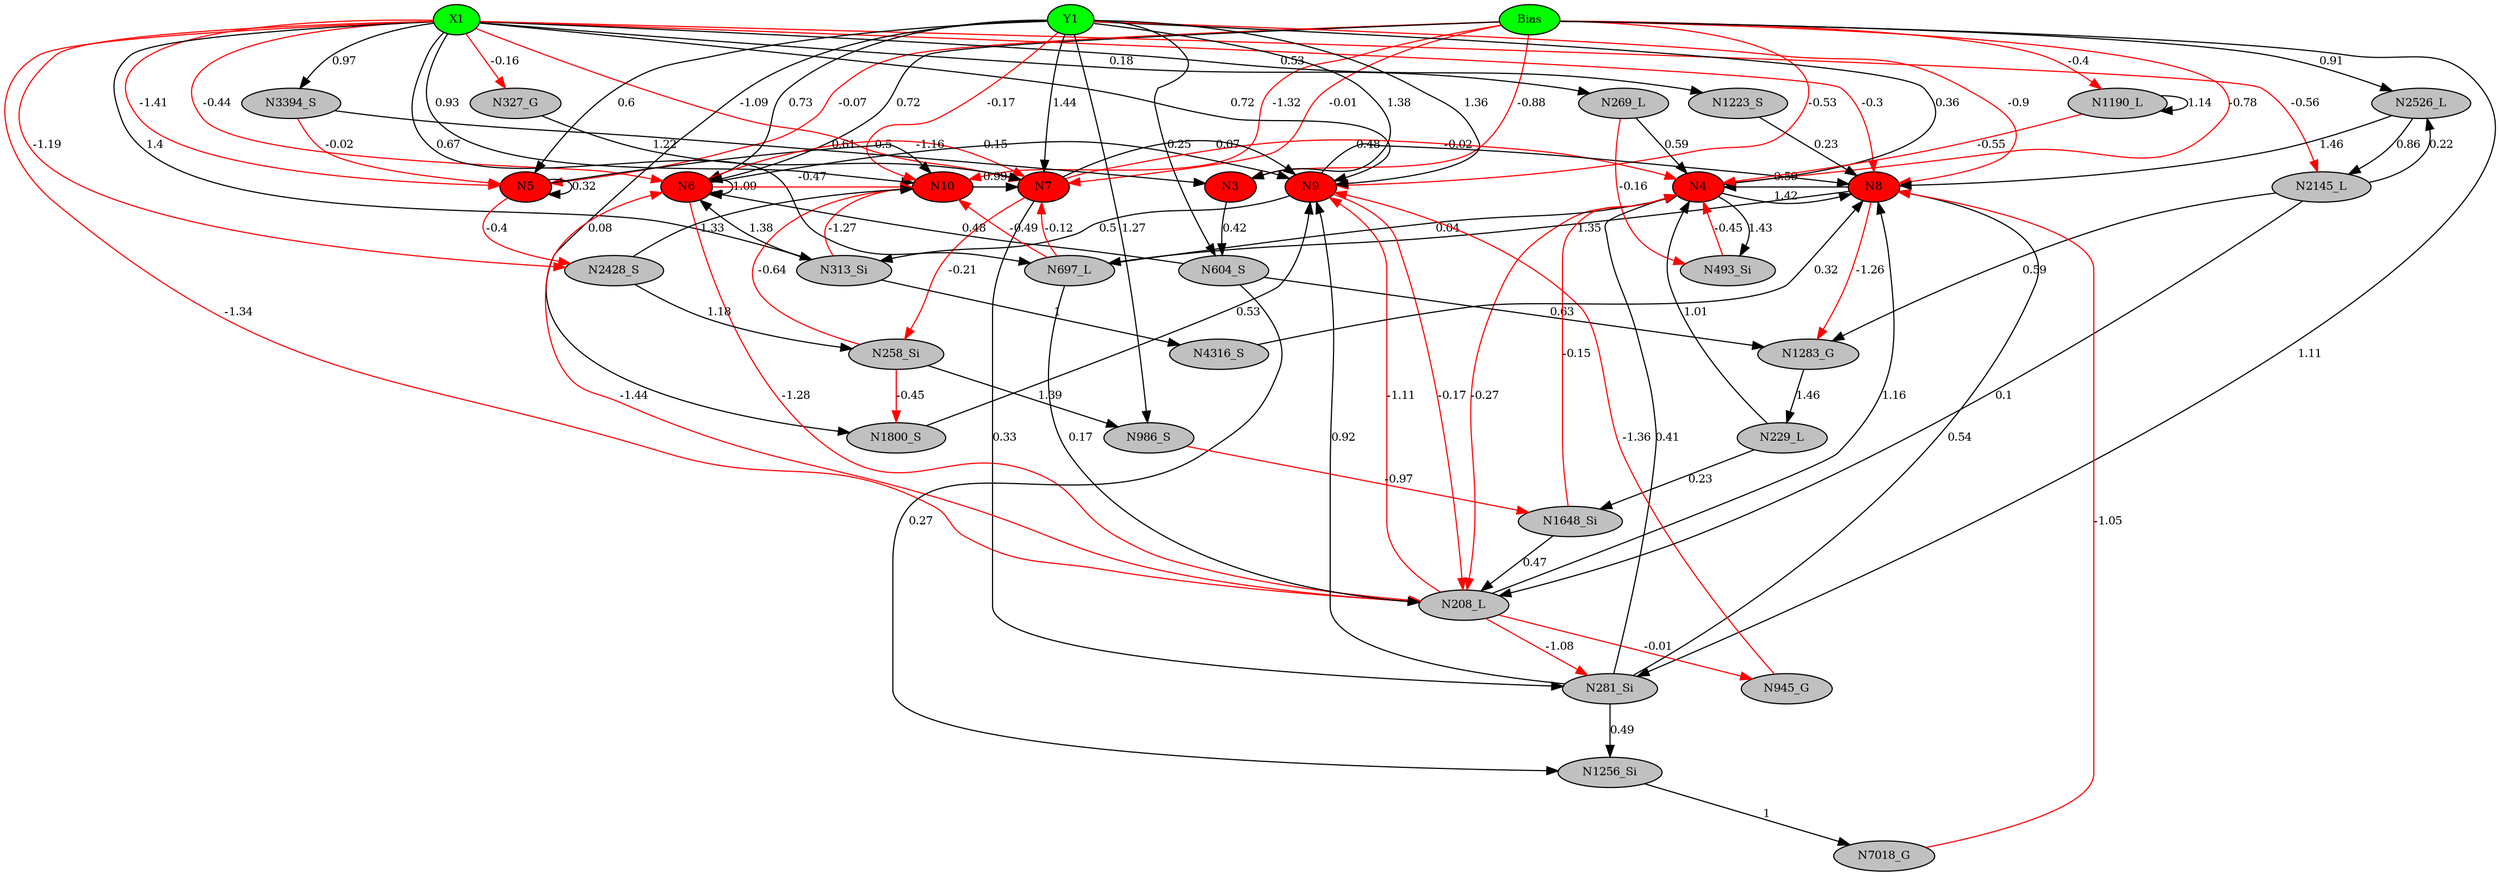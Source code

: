 digraph g { 
N0 [shape=ellipse, label=Bias,fontsize=10,height=0.1,width=0.1,style=filled,fillcolor=green]
N1[shape=ellipse label=X1,fontsize=10,height=0.1,width=0.1,style=filled,fillcolor=green]
N2[shape=ellipse label=Y1,fontsize=10,height=0.1,width=0.1,style=filled,fillcolor=green]
N3[shape=ellipse,fontsize = 10, height = 0.1, width = 0.1, style = filled, fillcolor = red]
N4[shape=ellipse,fontsize = 10, height = 0.1, width = 0.1, style = filled, fillcolor = red]
N5[shape=ellipse,fontsize = 10, height = 0.1, width = 0.1, style = filled, fillcolor = red]
N6[shape=ellipse,fontsize = 10, height = 0.1, width = 0.1, style = filled, fillcolor = red]
N7[shape=ellipse,fontsize = 10, height = 0.1, width = 0.1, style = filled, fillcolor = red]
N8[shape=ellipse,fontsize = 10, height = 0.1, width = 0.1, style = filled, fillcolor = red]
N9[shape=ellipse,fontsize = 10, height = 0.1, width = 0.1, style = filled, fillcolor = red]
N10[shape=ellipse,fontsize = 10, height = 0.1, width = 0.1, style = filled, fillcolor = red]
N208[shape=ellipse, label=N208_L,fontsize=10,height=0.1,width=0.1,style=filled,fillcolor=gray]
N229[shape=ellipse, label=N229_L,fontsize=10,height=0.1,width=0.1,style=filled,fillcolor=gray]
N258[shape=ellipse, label=N258_Si,fontsize=10,height=0.1,width=0.1,style=filled,fillcolor=gray]
N269[shape=ellipse, label=N269_L,fontsize=10,height=0.1,width=0.1,style=filled,fillcolor=gray]
N281[shape=ellipse, label=N281_Si,fontsize=10,height=0.1,width=0.1,style=filled,fillcolor=gray]
N313[shape=ellipse, label=N313_Si,fontsize=10,height=0.1,width=0.1,style=filled,fillcolor=gray]
N327[shape=ellipse, label=N327_G,fontsize=10,height=0.1,width=0.1,style=filled,fillcolor=gray]
N493[shape=ellipse, label=N493_Si,fontsize=10,height=0.1,width=0.1,style=filled,fillcolor=gray]
N604[shape=ellipse, label=N604_S,fontsize=10,height=0.1,width=0.1,style=filled,fillcolor=gray]
N697[shape=ellipse, label=N697_L,fontsize=10,height=0.1,width=0.1,style=filled,fillcolor=gray]
N945[shape=ellipse, label=N945_G,fontsize=10,height=0.1,width=0.1,style=filled,fillcolor=gray]
N986[shape=ellipse, label=N986_S,fontsize=10,height=0.1,width=0.1,style=filled,fillcolor=gray]
N1190[shape=ellipse, label=N1190_L,fontsize=10,height=0.1,width=0.1,style=filled,fillcolor=gray]
N1223[shape=ellipse, label=N1223_S,fontsize=10,height=0.1,width=0.1,style=filled,fillcolor=gray]
N1256[shape=ellipse, label=N1256_Si,fontsize=10,height=0.1,width=0.1,style=filled,fillcolor=gray]
N1283[shape=ellipse, label=N1283_G,fontsize=10,height=0.1,width=0.1,style=filled,fillcolor=gray]
N1648[shape=ellipse, label=N1648_Si,fontsize=10,height=0.1,width=0.1,style=filled,fillcolor=gray]
N1800[shape=ellipse, label=N1800_S,fontsize=10,height=0.1,width=0.1,style=filled,fillcolor=gray]
N2145[shape=ellipse, label=N2145_L,fontsize=10,height=0.1,width=0.1,style=filled,fillcolor=gray]
N2428[shape=ellipse, label=N2428_S,fontsize=10,height=0.1,width=0.1,style=filled,fillcolor=gray]
N2526[shape=ellipse, label=N2526_L,fontsize=10,height=0.1,width=0.1,style=filled,fillcolor=gray]
N3394[shape=ellipse, label=N3394_S,fontsize=10,height=0.1,width=0.1,style=filled,fillcolor=gray]
N4316[shape=ellipse, label=N4316_S,fontsize=10,height=0.1,width=0.1,style=filled,fillcolor=gray]
N7018[shape=ellipse, label=N7018_G,fontsize=10,height=0.1,width=0.1,style=filled,fillcolor=gray]
N0 -> N3 [color=red] [arrowType=inv][ label=-0.88,fontsize=10]
N2 -> N3 [color=black] [ label=1.38,fontsize=10]
N0 -> N4 [color=red] [arrowType=inv][ label=-0.78,fontsize=10]
N2 -> N4 [color=black] [ label=0.36,fontsize=10]
N0 -> N5 [color=red] [arrowType=inv][ label=-0.07,fontsize=10]
N1 -> N5 [color=red] [arrowType=inv][ label=-1.41,fontsize=10]
N2 -> N5 [color=black] [ label=0.6,fontsize=10]
N0 -> N6 [color=black] [ label=0.72,fontsize=10]
N1 -> N6 [color=red] [arrowType=inv][ label=-0.44,fontsize=10]
N2 -> N6 [color=black] [ label=0.73,fontsize=10]
N0 -> N7 [color=red] [arrowType=inv][ label=-0.01,fontsize=10]
N1 -> N7 [color=red] [arrowType=inv][ label=-1.09,fontsize=10]
N2 -> N7 [color=black] [ label=1.44,fontsize=10]
N1 -> N8 [color=red] [arrowType=inv][ label=-0.3,fontsize=10]
N2 -> N8 [color=red] [arrowType=inv][ label=-0.9,fontsize=10]
N0 -> N9 [color=red] [arrowType=inv][ label=-0.53,fontsize=10]
N2 -> N9 [color=black] [ label=1.36,fontsize=10]
N0 -> N10 [color=red] [arrowType=inv][ label=-1.32,fontsize=10]
N1 -> N10 [color=black] [ label=0.93,fontsize=10]
N2 -> N10 [color=red] [arrowType=inv][ label=-0.17,fontsize=10]
N8 -> N4 [color=black] [ label=0.59,fontsize=10]
N9 -> N8 [color=black] [ label=0.48,fontsize=10]
N1 -> N208 [color=red] [arrowType=inv][ label=-1.34,fontsize=10]
N208 -> N9 [color=red] [arrowType=inv][ label=-1.11,fontsize=10]
N229 -> N4 [color=black] [ label=1.01,fontsize=10]
N4 -> N208 [color=red] [arrowType=inv][ label=-0.27,fontsize=10]
N5 -> N5 [color=black] [ label=0.32,fontsize=10]
N258 -> N10 [color=red] [arrowType=inv][ label=-0.64,fontsize=10]
N1 -> N269 [color=black] [ label=0.18,fontsize=10]
N269 -> N4 [color=black] [ label=0.59,fontsize=10]
N0 -> N281 [color=black] [ label=1.11,fontsize=10]
N281 -> N8 [color=black] [ label=0.54,fontsize=10]
N1 -> N313 [color=black] [ label=1.4,fontsize=10]
N313 -> N6 [color=black] [ label=1.38,fontsize=10]
N1 -> N327 [color=red] [arrowType=inv][ label=-0.16,fontsize=10]
N327 -> N7 [color=black] [ label=1.22,fontsize=10]
N7 -> N4 [color=red] [arrowType=inv][ label=-0.02,fontsize=10]
N10 -> N7 [color=black] [ label=0.99,fontsize=10]
N269 -> N493 [color=red] [arrowType=inv][ label=-0.16,fontsize=10]
N493 -> N4 [color=red] [arrowType=inv][ label=-0.45,fontsize=10]
N281 -> N4 [color=black] [ label=0.41,fontsize=10]
N6 -> N10 [color=red] [arrowType=inv][ label=-0.47,fontsize=10]
N2 -> N604 [color=black] [ label=0.25,fontsize=10]
N604 -> N6 [color=black] [ label=0.48,fontsize=10]
N1 -> N697 [color=black] [ label=0.67,fontsize=10]
N697 -> N4 [color=black] [ label=0.04,fontsize=10]
N6 -> N208 [color=red] [arrowType=inv][ label=-1.28,fontsize=10]
N6 -> N7 [color=red] [arrowType=inv][ label=-1.16,fontsize=10]
N5 -> N10 [color=black] [ label=0.5,fontsize=10]
N281 -> N9 [color=black] [ label=0.92,fontsize=10]
N208 -> N8 [color=black] [ label=1.16,fontsize=10]
N208 -> N281 [color=red] [arrowType=inv][ label=-1.08,fontsize=10]
N208 -> N945 [color=red] [arrowType=inv][ label=-0.01,fontsize=10]
N945 -> N9 [color=red] [arrowType=inv][ label=-1.36,fontsize=10]
N2 -> N986 [color=black] [ label=1.27,fontsize=10]
N7 -> N9 [color=black] [ label=0.07,fontsize=10]
N7 -> N258 [color=red] [arrowType=inv][ label=-0.21,fontsize=10]
N0 -> N1190 [color=red] [arrowType=inv][ label=-0.4,fontsize=10]
N1190 -> N4 [color=red] [arrowType=inv][ label=-0.55,fontsize=10]
N1 -> N9 [color=black] [ label=0.72,fontsize=10]
N1 -> N1223 [color=black] [ label=0.53,fontsize=10]
N1223 -> N8 [color=black] [ label=0.23,fontsize=10]
N281 -> N1256 [color=black] [ label=0.49,fontsize=10]
N8 -> N1283 [color=red] [arrowType=inv][ label=-1.26,fontsize=10]
N1283 -> N229 [color=black] [ label=1.46,fontsize=10]
N208 -> N6 [color=red] [arrowType=inv][ label=-1.44,fontsize=10]
N7 -> N281 [color=black] [ label=0.33,fontsize=10]
N258 -> N986 [color=black] [ label=1.39,fontsize=10]
N697 -> N7 [color=red] [arrowType=inv][ label=-0.12,fontsize=10]
N9 -> N208 [color=red] [arrowType=inv][ label=-0.17,fontsize=10]
N986 -> N1648 [color=red] [arrowType=inv][ label=-0.97,fontsize=10]
N1648 -> N4 [color=red] [arrowType=inv][ label=-0.15,fontsize=10]
N229 -> N1648 [color=black] [ label=0.23,fontsize=10]
N3 -> N604 [color=black] [ label=0.42,fontsize=10]
N2 -> N1800 [color=black] [ label=0.08,fontsize=10]
N1800 -> N9 [color=black] [ label=0.53,fontsize=10]
N4 -> N493 [color=black] [ label=1.43,fontsize=10]
N697 -> N10 [color=red] [arrowType=inv][ label=-0.49,fontsize=10]
N4 -> N8 [color=black] [ label=1.42,fontsize=10]
N1 -> N2145 [color=red] [arrowType=inv][ label=-0.56,fontsize=10]
N2145 -> N208 [color=black] [ label=0.1,fontsize=10]
N1 -> N2428 [color=red] [arrowType=inv][ label=-1.19,fontsize=10]
N2428 -> N258 [color=black] [ label=1.18,fontsize=10]
N0 -> N2526 [color=black] [ label=0.91,fontsize=10]
N2526 -> N8 [color=black] [ label=1.46,fontsize=10]
N258 -> N1800 [color=red] [arrowType=inv][ label=-0.45,fontsize=10]
N6 -> N6 [color=black] [ label=1.09,fontsize=10]
N1648 -> N208 [color=black] [ label=0.47,fontsize=10]
N5 -> N2428 [color=red] [arrowType=inv][ label=-0.4,fontsize=10]
N1190 -> N1190 [color=black] [ label=1.14,fontsize=10]
N2526 -> N2145 [color=black] [ label=0.86,fontsize=10]
N6 -> N9 [color=black] [ label=0.15,fontsize=10]
N697 -> N208 [color=black] [ label=0.17,fontsize=10]
N9 -> N313 [color=black] [ label=0.5,fontsize=10]
N604 -> N1283 [color=black] [ label=0.63,fontsize=10]
N313 -> N10 [color=red] [arrowType=inv][ label=-1.27,fontsize=10]
N1 -> N3394 [color=black] [ label=0.97,fontsize=10]
N3394 -> N3 [color=black] [ label=0.61,fontsize=10]
N8 -> N697 [color=black] [ label=1.35,fontsize=10]
N3394 -> N5 [color=red] [arrowType=inv][ label=-0.02,fontsize=10]
N604 -> N1256 [color=black] [ label=0.27,fontsize=10]
N2145 -> N1283 [color=black] [ label=0.59,fontsize=10]
N313 -> N4316 [color=black] [ label=1,fontsize=10]
N4316 -> N8 [color=black] [ label=0.32,fontsize=10]
N2145 -> N2526 [color=black] [ label=0.22,fontsize=10]
N2428 -> N10 [color=black] [ label=1.33,fontsize=10]
N1256 -> N7018 [color=black] [ label=1,fontsize=10]
N7018 -> N8 [color=red] [arrowType=inv][ label=-1.05,fontsize=10]
 { rank=same; 
N3
N4
N5
N6
N7
N8
N9
N10
 } 
 { rank=same; 
N1 ->N2 ->N0 [style=invis]
 } 
}
